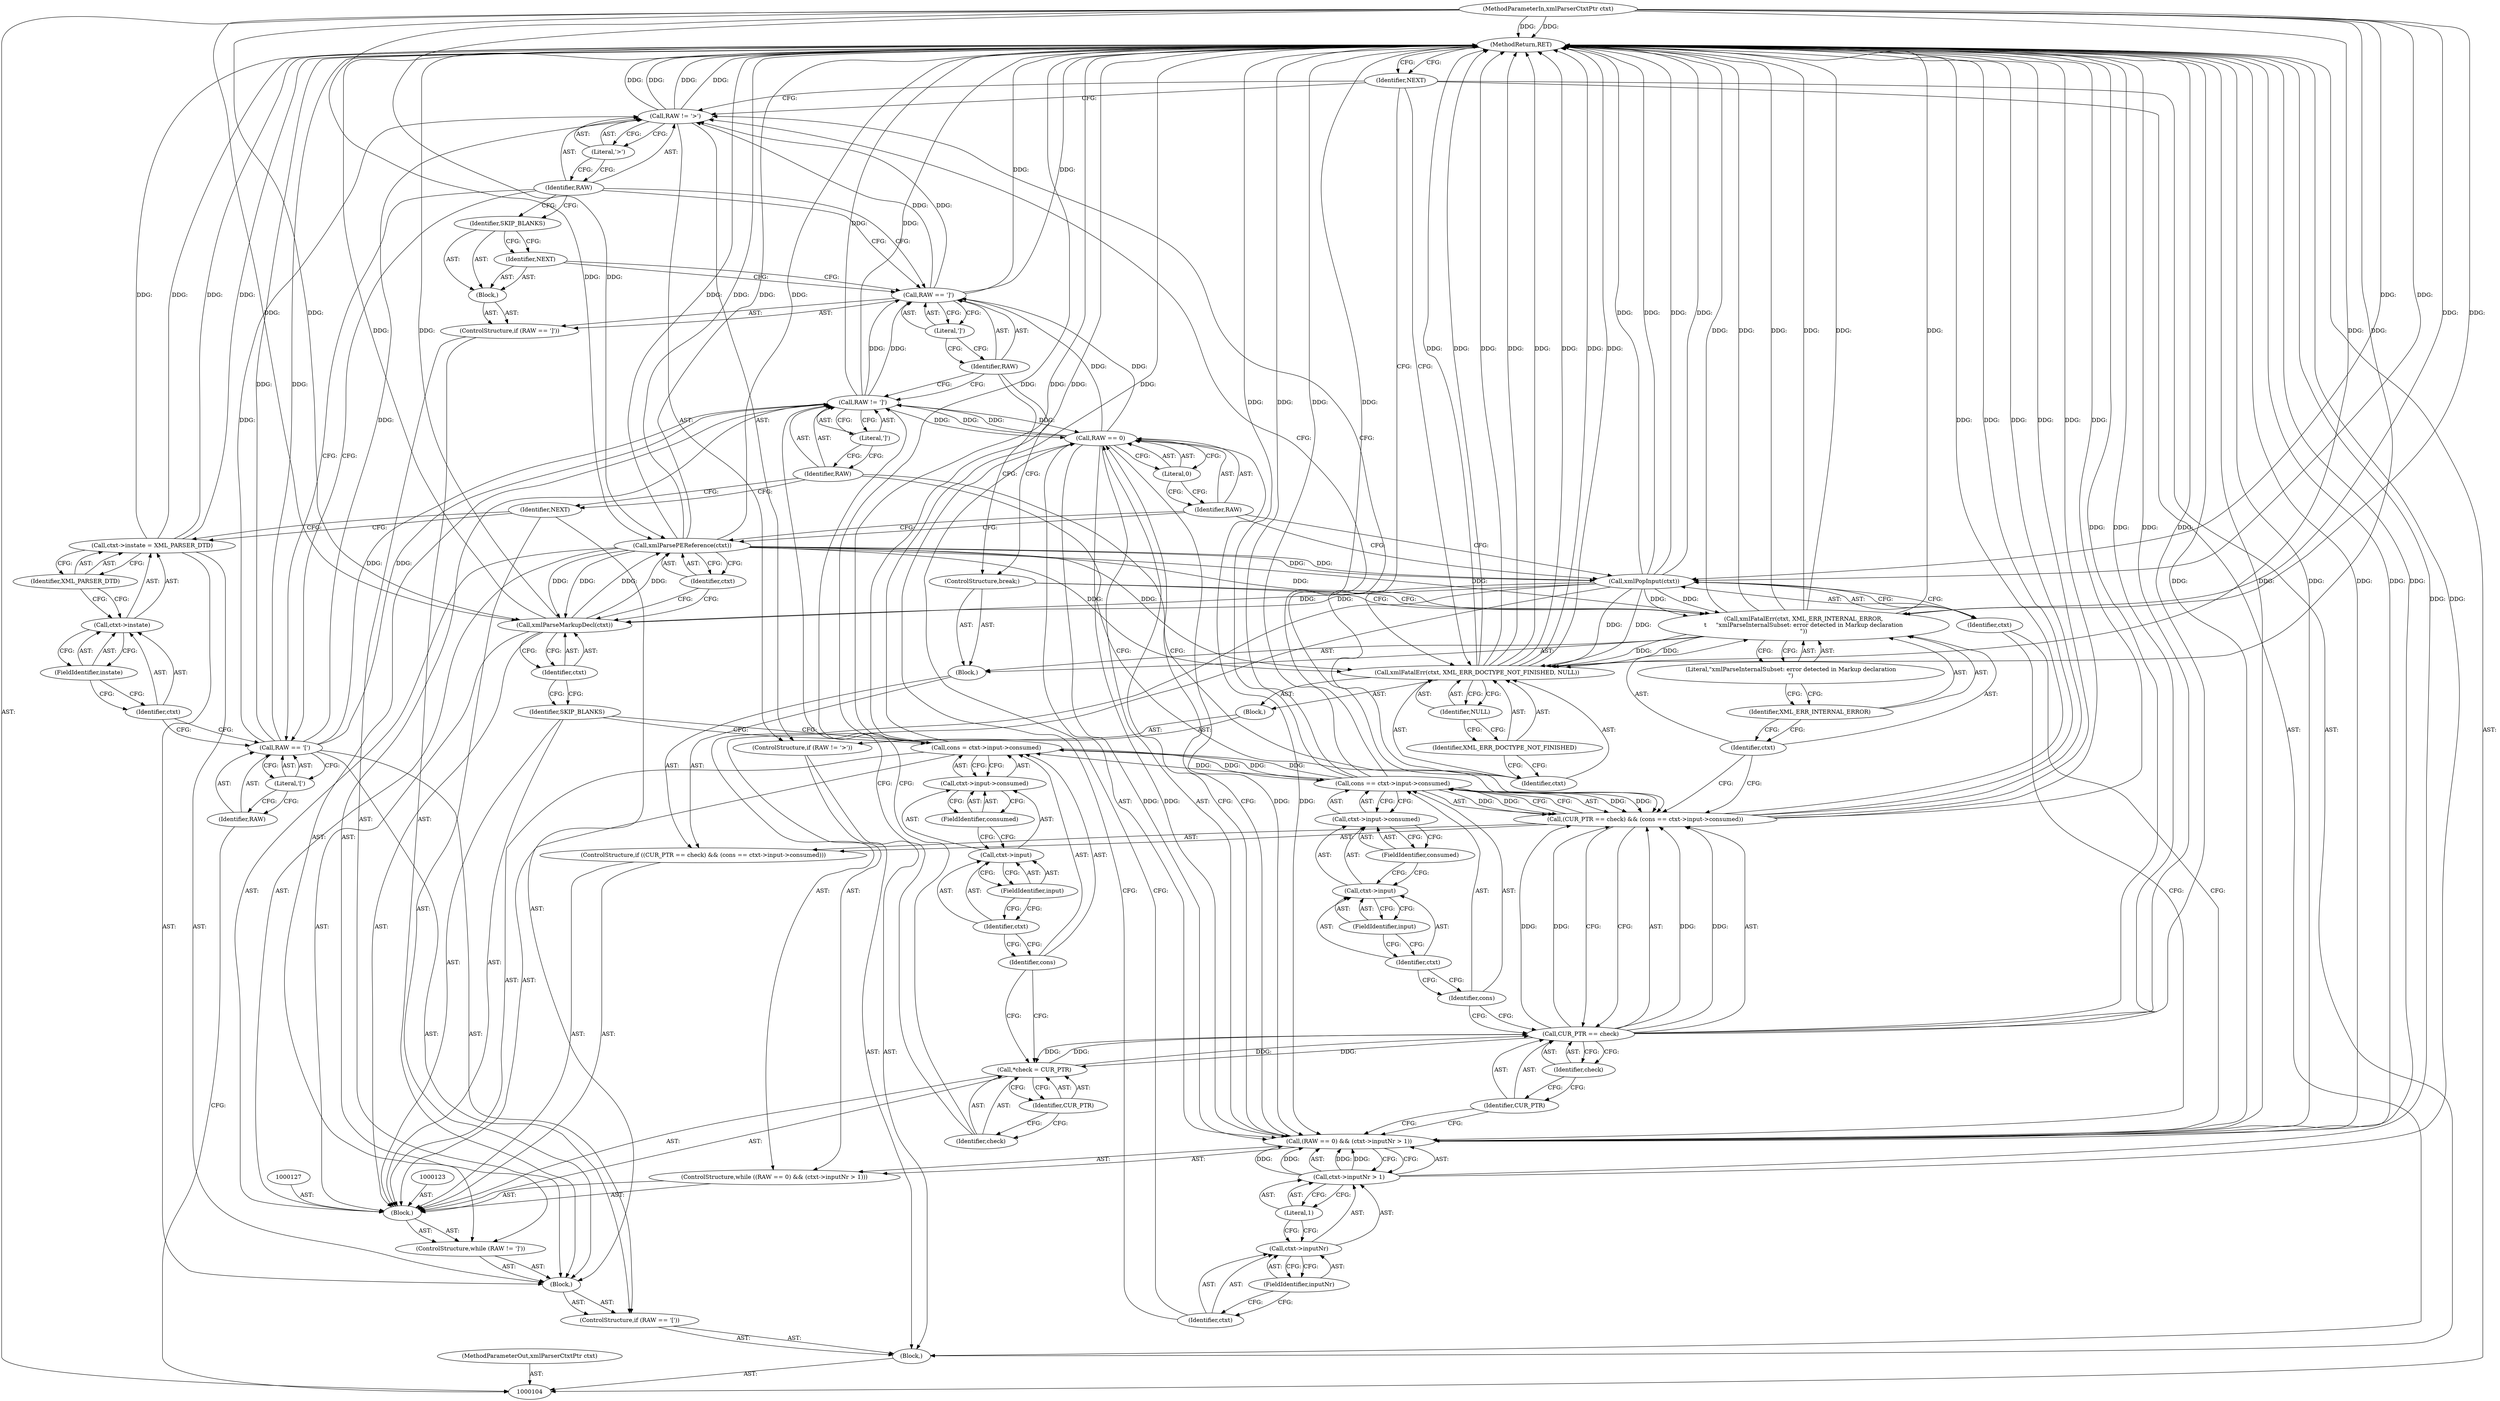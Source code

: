 digraph "1_Chrome_d0947db40187f4708c58e64cbd6013faf9eddeed_23" {
"1000187" [label="(MethodReturn,RET)"];
"1000105" [label="(MethodParameterIn,xmlParserCtxtPtr ctxt)"];
"1000245" [label="(MethodParameterOut,xmlParserCtxtPtr ctxt)"];
"1000106" [label="(Block,)"];
"1000118" [label="(ControlStructure,while (RAW != ']'))"];
"1000121" [label="(Literal,']')"];
"1000119" [label="(Call,RAW != ']')"];
"1000120" [label="(Identifier,RAW)"];
"1000124" [label="(Call,*check = CUR_PTR)"];
"1000125" [label="(Identifier,check)"];
"1000126" [label="(Identifier,CUR_PTR)"];
"1000128" [label="(Call,cons = ctxt->input->consumed)"];
"1000129" [label="(Identifier,cons)"];
"1000130" [label="(Call,ctxt->input->consumed)"];
"1000131" [label="(Call,ctxt->input)"];
"1000132" [label="(Identifier,ctxt)"];
"1000133" [label="(FieldIdentifier,input)"];
"1000134" [label="(FieldIdentifier,consumed)"];
"1000122" [label="(Block,)"];
"1000135" [label="(Identifier,SKIP_BLANKS)"];
"1000137" [label="(Identifier,ctxt)"];
"1000136" [label="(Call,xmlParseMarkupDecl(ctxt))"];
"1000139" [label="(Identifier,ctxt)"];
"1000138" [label="(Call,xmlParsePEReference(ctxt))"];
"1000141" [label="(Call,(RAW == 0) && (ctxt->inputNr > 1))"];
"1000142" [label="(Call,RAW == 0)"];
"1000143" [label="(Identifier,RAW)"];
"1000144" [label="(Literal,0)"];
"1000145" [label="(Call,ctxt->inputNr > 1)"];
"1000146" [label="(Call,ctxt->inputNr)"];
"1000147" [label="(Identifier,ctxt)"];
"1000148" [label="(FieldIdentifier,inputNr)"];
"1000149" [label="(Literal,1)"];
"1000140" [label="(ControlStructure,while ((RAW == 0) && (ctxt->inputNr > 1)))"];
"1000151" [label="(Identifier,ctxt)"];
"1000150" [label="(Call,xmlPopInput(ctxt))"];
"1000154" [label="(Call,CUR_PTR == check)"];
"1000155" [label="(Identifier,CUR_PTR)"];
"1000156" [label="(Identifier,check)"];
"1000157" [label="(Call,cons == ctxt->input->consumed)"];
"1000158" [label="(Identifier,cons)"];
"1000159" [label="(Call,ctxt->input->consumed)"];
"1000160" [label="(Call,ctxt->input)"];
"1000161" [label="(Identifier,ctxt)"];
"1000162" [label="(FieldIdentifier,input)"];
"1000152" [label="(ControlStructure,if ((CUR_PTR == check) && (cons == ctxt->input->consumed)))"];
"1000163" [label="(FieldIdentifier,consumed)"];
"1000164" [label="(Block,)"];
"1000153" [label="(Call,(CUR_PTR == check) && (cons == ctxt->input->consumed))"];
"1000166" [label="(Identifier,ctxt)"];
"1000165" [label="(Call,xmlFatalErr(ctxt, XML_ERR_INTERNAL_ERROR,\n\t     \"xmlParseInternalSubset: error detected in Markup declaration\n\"))"];
"1000167" [label="(Identifier,XML_ERR_INTERNAL_ERROR)"];
"1000168" [label="(Literal,\"xmlParseInternalSubset: error detected in Markup declaration\n\")"];
"1000169" [label="(ControlStructure,break;)"];
"1000170" [label="(ControlStructure,if (RAW == ']'))"];
"1000173" [label="(Literal,']')"];
"1000174" [label="(Block,)"];
"1000171" [label="(Call,RAW == ']')"];
"1000172" [label="(Identifier,RAW)"];
"1000175" [label="(Identifier,NEXT)"];
"1000176" [label="(Identifier,SKIP_BLANKS)"];
"1000180" [label="(Literal,'>')"];
"1000181" [label="(Block,)"];
"1000177" [label="(ControlStructure,if (RAW != '>'))"];
"1000178" [label="(Call,RAW != '>')"];
"1000179" [label="(Identifier,RAW)"];
"1000182" [label="(Call,xmlFatalErr(ctxt, XML_ERR_DOCTYPE_NOT_FINISHED, NULL))"];
"1000183" [label="(Identifier,ctxt)"];
"1000184" [label="(Identifier,XML_ERR_DOCTYPE_NOT_FINISHED)"];
"1000185" [label="(Identifier,NULL)"];
"1000186" [label="(Identifier,NEXT)"];
"1000110" [label="(Literal,'[')"];
"1000111" [label="(Block,)"];
"1000107" [label="(ControlStructure,if (RAW == '['))"];
"1000108" [label="(Call,RAW == '[')"];
"1000109" [label="(Identifier,RAW)"];
"1000115" [label="(FieldIdentifier,instate)"];
"1000116" [label="(Identifier,XML_PARSER_DTD)"];
"1000112" [label="(Call,ctxt->instate = XML_PARSER_DTD)"];
"1000113" [label="(Call,ctxt->instate)"];
"1000114" [label="(Identifier,ctxt)"];
"1000117" [label="(Identifier,NEXT)"];
"1000187" -> "1000104"  [label="AST: "];
"1000187" -> "1000186"  [label="CFG: "];
"1000128" -> "1000187"  [label="DDG: "];
"1000128" -> "1000187"  [label="DDG: "];
"1000141" -> "1000187"  [label="DDG: "];
"1000141" -> "1000187"  [label="DDG: "];
"1000141" -> "1000187"  [label="DDG: "];
"1000108" -> "1000187"  [label="DDG: "];
"1000182" -> "1000187"  [label="DDG: "];
"1000182" -> "1000187"  [label="DDG: "];
"1000182" -> "1000187"  [label="DDG: "];
"1000182" -> "1000187"  [label="DDG: "];
"1000150" -> "1000187"  [label="DDG: "];
"1000150" -> "1000187"  [label="DDG: "];
"1000153" -> "1000187"  [label="DDG: "];
"1000153" -> "1000187"  [label="DDG: "];
"1000153" -> "1000187"  [label="DDG: "];
"1000178" -> "1000187"  [label="DDG: "];
"1000178" -> "1000187"  [label="DDG: "];
"1000105" -> "1000187"  [label="DDG: "];
"1000112" -> "1000187"  [label="DDG: "];
"1000112" -> "1000187"  [label="DDG: "];
"1000119" -> "1000187"  [label="DDG: "];
"1000145" -> "1000187"  [label="DDG: "];
"1000157" -> "1000187"  [label="DDG: "];
"1000157" -> "1000187"  [label="DDG: "];
"1000138" -> "1000187"  [label="DDG: "];
"1000138" -> "1000187"  [label="DDG: "];
"1000165" -> "1000187"  [label="DDG: "];
"1000165" -> "1000187"  [label="DDG: "];
"1000165" -> "1000187"  [label="DDG: "];
"1000154" -> "1000187"  [label="DDG: "];
"1000154" -> "1000187"  [label="DDG: "];
"1000136" -> "1000187"  [label="DDG: "];
"1000171" -> "1000187"  [label="DDG: "];
"1000105" -> "1000104"  [label="AST: "];
"1000105" -> "1000187"  [label="DDG: "];
"1000105" -> "1000136"  [label="DDG: "];
"1000105" -> "1000138"  [label="DDG: "];
"1000105" -> "1000150"  [label="DDG: "];
"1000105" -> "1000165"  [label="DDG: "];
"1000105" -> "1000182"  [label="DDG: "];
"1000245" -> "1000104"  [label="AST: "];
"1000106" -> "1000104"  [label="AST: "];
"1000107" -> "1000106"  [label="AST: "];
"1000177" -> "1000106"  [label="AST: "];
"1000186" -> "1000106"  [label="AST: "];
"1000118" -> "1000111"  [label="AST: "];
"1000119" -> "1000118"  [label="AST: "];
"1000122" -> "1000118"  [label="AST: "];
"1000121" -> "1000119"  [label="AST: "];
"1000121" -> "1000120"  [label="CFG: "];
"1000119" -> "1000121"  [label="CFG: "];
"1000119" -> "1000118"  [label="AST: "];
"1000119" -> "1000121"  [label="CFG: "];
"1000120" -> "1000119"  [label="AST: "];
"1000121" -> "1000119"  [label="AST: "];
"1000125" -> "1000119"  [label="CFG: "];
"1000172" -> "1000119"  [label="CFG: "];
"1000119" -> "1000187"  [label="DDG: "];
"1000142" -> "1000119"  [label="DDG: "];
"1000108" -> "1000119"  [label="DDG: "];
"1000119" -> "1000142"  [label="DDG: "];
"1000119" -> "1000171"  [label="DDG: "];
"1000120" -> "1000119"  [label="AST: "];
"1000120" -> "1000153"  [label="CFG: "];
"1000120" -> "1000117"  [label="CFG: "];
"1000121" -> "1000120"  [label="CFG: "];
"1000124" -> "1000122"  [label="AST: "];
"1000124" -> "1000126"  [label="CFG: "];
"1000125" -> "1000124"  [label="AST: "];
"1000126" -> "1000124"  [label="AST: "];
"1000129" -> "1000124"  [label="CFG: "];
"1000154" -> "1000124"  [label="DDG: "];
"1000124" -> "1000154"  [label="DDG: "];
"1000125" -> "1000124"  [label="AST: "];
"1000125" -> "1000119"  [label="CFG: "];
"1000126" -> "1000125"  [label="CFG: "];
"1000126" -> "1000124"  [label="AST: "];
"1000126" -> "1000125"  [label="CFG: "];
"1000124" -> "1000126"  [label="CFG: "];
"1000128" -> "1000122"  [label="AST: "];
"1000128" -> "1000130"  [label="CFG: "];
"1000129" -> "1000128"  [label="AST: "];
"1000130" -> "1000128"  [label="AST: "];
"1000135" -> "1000128"  [label="CFG: "];
"1000128" -> "1000187"  [label="DDG: "];
"1000128" -> "1000187"  [label="DDG: "];
"1000157" -> "1000128"  [label="DDG: "];
"1000128" -> "1000157"  [label="DDG: "];
"1000129" -> "1000128"  [label="AST: "];
"1000129" -> "1000124"  [label="CFG: "];
"1000132" -> "1000129"  [label="CFG: "];
"1000130" -> "1000128"  [label="AST: "];
"1000130" -> "1000134"  [label="CFG: "];
"1000131" -> "1000130"  [label="AST: "];
"1000134" -> "1000130"  [label="AST: "];
"1000128" -> "1000130"  [label="CFG: "];
"1000131" -> "1000130"  [label="AST: "];
"1000131" -> "1000133"  [label="CFG: "];
"1000132" -> "1000131"  [label="AST: "];
"1000133" -> "1000131"  [label="AST: "];
"1000134" -> "1000131"  [label="CFG: "];
"1000132" -> "1000131"  [label="AST: "];
"1000132" -> "1000129"  [label="CFG: "];
"1000133" -> "1000132"  [label="CFG: "];
"1000133" -> "1000131"  [label="AST: "];
"1000133" -> "1000132"  [label="CFG: "];
"1000131" -> "1000133"  [label="CFG: "];
"1000134" -> "1000130"  [label="AST: "];
"1000134" -> "1000131"  [label="CFG: "];
"1000130" -> "1000134"  [label="CFG: "];
"1000122" -> "1000118"  [label="AST: "];
"1000123" -> "1000122"  [label="AST: "];
"1000124" -> "1000122"  [label="AST: "];
"1000127" -> "1000122"  [label="AST: "];
"1000128" -> "1000122"  [label="AST: "];
"1000135" -> "1000122"  [label="AST: "];
"1000136" -> "1000122"  [label="AST: "];
"1000138" -> "1000122"  [label="AST: "];
"1000140" -> "1000122"  [label="AST: "];
"1000152" -> "1000122"  [label="AST: "];
"1000135" -> "1000122"  [label="AST: "];
"1000135" -> "1000128"  [label="CFG: "];
"1000137" -> "1000135"  [label="CFG: "];
"1000137" -> "1000136"  [label="AST: "];
"1000137" -> "1000135"  [label="CFG: "];
"1000136" -> "1000137"  [label="CFG: "];
"1000136" -> "1000122"  [label="AST: "];
"1000136" -> "1000137"  [label="CFG: "];
"1000137" -> "1000136"  [label="AST: "];
"1000139" -> "1000136"  [label="CFG: "];
"1000136" -> "1000187"  [label="DDG: "];
"1000150" -> "1000136"  [label="DDG: "];
"1000138" -> "1000136"  [label="DDG: "];
"1000105" -> "1000136"  [label="DDG: "];
"1000136" -> "1000138"  [label="DDG: "];
"1000139" -> "1000138"  [label="AST: "];
"1000139" -> "1000136"  [label="CFG: "];
"1000138" -> "1000139"  [label="CFG: "];
"1000138" -> "1000122"  [label="AST: "];
"1000138" -> "1000139"  [label="CFG: "];
"1000139" -> "1000138"  [label="AST: "];
"1000143" -> "1000138"  [label="CFG: "];
"1000138" -> "1000187"  [label="DDG: "];
"1000138" -> "1000187"  [label="DDG: "];
"1000138" -> "1000136"  [label="DDG: "];
"1000136" -> "1000138"  [label="DDG: "];
"1000105" -> "1000138"  [label="DDG: "];
"1000138" -> "1000150"  [label="DDG: "];
"1000138" -> "1000165"  [label="DDG: "];
"1000138" -> "1000182"  [label="DDG: "];
"1000141" -> "1000140"  [label="AST: "];
"1000141" -> "1000142"  [label="CFG: "];
"1000141" -> "1000145"  [label="CFG: "];
"1000142" -> "1000141"  [label="AST: "];
"1000145" -> "1000141"  [label="AST: "];
"1000151" -> "1000141"  [label="CFG: "];
"1000155" -> "1000141"  [label="CFG: "];
"1000141" -> "1000187"  [label="DDG: "];
"1000141" -> "1000187"  [label="DDG: "];
"1000141" -> "1000187"  [label="DDG: "];
"1000142" -> "1000141"  [label="DDG: "];
"1000142" -> "1000141"  [label="DDG: "];
"1000145" -> "1000141"  [label="DDG: "];
"1000145" -> "1000141"  [label="DDG: "];
"1000142" -> "1000141"  [label="AST: "];
"1000142" -> "1000144"  [label="CFG: "];
"1000143" -> "1000142"  [label="AST: "];
"1000144" -> "1000142"  [label="AST: "];
"1000147" -> "1000142"  [label="CFG: "];
"1000141" -> "1000142"  [label="CFG: "];
"1000142" -> "1000119"  [label="DDG: "];
"1000142" -> "1000141"  [label="DDG: "];
"1000142" -> "1000141"  [label="DDG: "];
"1000119" -> "1000142"  [label="DDG: "];
"1000142" -> "1000171"  [label="DDG: "];
"1000143" -> "1000142"  [label="AST: "];
"1000143" -> "1000150"  [label="CFG: "];
"1000143" -> "1000138"  [label="CFG: "];
"1000144" -> "1000143"  [label="CFG: "];
"1000144" -> "1000142"  [label="AST: "];
"1000144" -> "1000143"  [label="CFG: "];
"1000142" -> "1000144"  [label="CFG: "];
"1000145" -> "1000141"  [label="AST: "];
"1000145" -> "1000149"  [label="CFG: "];
"1000146" -> "1000145"  [label="AST: "];
"1000149" -> "1000145"  [label="AST: "];
"1000141" -> "1000145"  [label="CFG: "];
"1000145" -> "1000187"  [label="DDG: "];
"1000145" -> "1000141"  [label="DDG: "];
"1000145" -> "1000141"  [label="DDG: "];
"1000146" -> "1000145"  [label="AST: "];
"1000146" -> "1000148"  [label="CFG: "];
"1000147" -> "1000146"  [label="AST: "];
"1000148" -> "1000146"  [label="AST: "];
"1000149" -> "1000146"  [label="CFG: "];
"1000147" -> "1000146"  [label="AST: "];
"1000147" -> "1000142"  [label="CFG: "];
"1000148" -> "1000147"  [label="CFG: "];
"1000148" -> "1000146"  [label="AST: "];
"1000148" -> "1000147"  [label="CFG: "];
"1000146" -> "1000148"  [label="CFG: "];
"1000149" -> "1000145"  [label="AST: "];
"1000149" -> "1000146"  [label="CFG: "];
"1000145" -> "1000149"  [label="CFG: "];
"1000140" -> "1000122"  [label="AST: "];
"1000141" -> "1000140"  [label="AST: "];
"1000150" -> "1000140"  [label="AST: "];
"1000151" -> "1000150"  [label="AST: "];
"1000151" -> "1000141"  [label="CFG: "];
"1000150" -> "1000151"  [label="CFG: "];
"1000150" -> "1000140"  [label="AST: "];
"1000150" -> "1000151"  [label="CFG: "];
"1000151" -> "1000150"  [label="AST: "];
"1000143" -> "1000150"  [label="CFG: "];
"1000150" -> "1000187"  [label="DDG: "];
"1000150" -> "1000187"  [label="DDG: "];
"1000150" -> "1000136"  [label="DDG: "];
"1000138" -> "1000150"  [label="DDG: "];
"1000105" -> "1000150"  [label="DDG: "];
"1000150" -> "1000165"  [label="DDG: "];
"1000150" -> "1000182"  [label="DDG: "];
"1000154" -> "1000153"  [label="AST: "];
"1000154" -> "1000156"  [label="CFG: "];
"1000155" -> "1000154"  [label="AST: "];
"1000156" -> "1000154"  [label="AST: "];
"1000158" -> "1000154"  [label="CFG: "];
"1000153" -> "1000154"  [label="CFG: "];
"1000154" -> "1000187"  [label="DDG: "];
"1000154" -> "1000187"  [label="DDG: "];
"1000154" -> "1000124"  [label="DDG: "];
"1000154" -> "1000153"  [label="DDG: "];
"1000154" -> "1000153"  [label="DDG: "];
"1000124" -> "1000154"  [label="DDG: "];
"1000155" -> "1000154"  [label="AST: "];
"1000155" -> "1000141"  [label="CFG: "];
"1000156" -> "1000155"  [label="CFG: "];
"1000156" -> "1000154"  [label="AST: "];
"1000156" -> "1000155"  [label="CFG: "];
"1000154" -> "1000156"  [label="CFG: "];
"1000157" -> "1000153"  [label="AST: "];
"1000157" -> "1000159"  [label="CFG: "];
"1000158" -> "1000157"  [label="AST: "];
"1000159" -> "1000157"  [label="AST: "];
"1000153" -> "1000157"  [label="CFG: "];
"1000157" -> "1000187"  [label="DDG: "];
"1000157" -> "1000187"  [label="DDG: "];
"1000157" -> "1000128"  [label="DDG: "];
"1000157" -> "1000153"  [label="DDG: "];
"1000157" -> "1000153"  [label="DDG: "];
"1000128" -> "1000157"  [label="DDG: "];
"1000158" -> "1000157"  [label="AST: "];
"1000158" -> "1000154"  [label="CFG: "];
"1000161" -> "1000158"  [label="CFG: "];
"1000159" -> "1000157"  [label="AST: "];
"1000159" -> "1000163"  [label="CFG: "];
"1000160" -> "1000159"  [label="AST: "];
"1000163" -> "1000159"  [label="AST: "];
"1000157" -> "1000159"  [label="CFG: "];
"1000160" -> "1000159"  [label="AST: "];
"1000160" -> "1000162"  [label="CFG: "];
"1000161" -> "1000160"  [label="AST: "];
"1000162" -> "1000160"  [label="AST: "];
"1000163" -> "1000160"  [label="CFG: "];
"1000161" -> "1000160"  [label="AST: "];
"1000161" -> "1000158"  [label="CFG: "];
"1000162" -> "1000161"  [label="CFG: "];
"1000162" -> "1000160"  [label="AST: "];
"1000162" -> "1000161"  [label="CFG: "];
"1000160" -> "1000162"  [label="CFG: "];
"1000152" -> "1000122"  [label="AST: "];
"1000153" -> "1000152"  [label="AST: "];
"1000164" -> "1000152"  [label="AST: "];
"1000163" -> "1000159"  [label="AST: "];
"1000163" -> "1000160"  [label="CFG: "];
"1000159" -> "1000163"  [label="CFG: "];
"1000164" -> "1000152"  [label="AST: "];
"1000165" -> "1000164"  [label="AST: "];
"1000169" -> "1000164"  [label="AST: "];
"1000153" -> "1000152"  [label="AST: "];
"1000153" -> "1000154"  [label="CFG: "];
"1000153" -> "1000157"  [label="CFG: "];
"1000154" -> "1000153"  [label="AST: "];
"1000157" -> "1000153"  [label="AST: "];
"1000120" -> "1000153"  [label="CFG: "];
"1000166" -> "1000153"  [label="CFG: "];
"1000153" -> "1000187"  [label="DDG: "];
"1000153" -> "1000187"  [label="DDG: "];
"1000153" -> "1000187"  [label="DDG: "];
"1000154" -> "1000153"  [label="DDG: "];
"1000154" -> "1000153"  [label="DDG: "];
"1000157" -> "1000153"  [label="DDG: "];
"1000157" -> "1000153"  [label="DDG: "];
"1000166" -> "1000165"  [label="AST: "];
"1000166" -> "1000153"  [label="CFG: "];
"1000167" -> "1000166"  [label="CFG: "];
"1000165" -> "1000164"  [label="AST: "];
"1000165" -> "1000168"  [label="CFG: "];
"1000166" -> "1000165"  [label="AST: "];
"1000167" -> "1000165"  [label="AST: "];
"1000168" -> "1000165"  [label="AST: "];
"1000169" -> "1000165"  [label="CFG: "];
"1000165" -> "1000187"  [label="DDG: "];
"1000165" -> "1000187"  [label="DDG: "];
"1000165" -> "1000187"  [label="DDG: "];
"1000150" -> "1000165"  [label="DDG: "];
"1000138" -> "1000165"  [label="DDG: "];
"1000105" -> "1000165"  [label="DDG: "];
"1000165" -> "1000182"  [label="DDG: "];
"1000167" -> "1000165"  [label="AST: "];
"1000167" -> "1000166"  [label="CFG: "];
"1000168" -> "1000167"  [label="CFG: "];
"1000168" -> "1000165"  [label="AST: "];
"1000168" -> "1000167"  [label="CFG: "];
"1000165" -> "1000168"  [label="CFG: "];
"1000169" -> "1000164"  [label="AST: "];
"1000169" -> "1000165"  [label="CFG: "];
"1000172" -> "1000169"  [label="CFG: "];
"1000170" -> "1000111"  [label="AST: "];
"1000171" -> "1000170"  [label="AST: "];
"1000174" -> "1000170"  [label="AST: "];
"1000173" -> "1000171"  [label="AST: "];
"1000173" -> "1000172"  [label="CFG: "];
"1000171" -> "1000173"  [label="CFG: "];
"1000174" -> "1000170"  [label="AST: "];
"1000175" -> "1000174"  [label="AST: "];
"1000176" -> "1000174"  [label="AST: "];
"1000171" -> "1000170"  [label="AST: "];
"1000171" -> "1000173"  [label="CFG: "];
"1000172" -> "1000171"  [label="AST: "];
"1000173" -> "1000171"  [label="AST: "];
"1000175" -> "1000171"  [label="CFG: "];
"1000179" -> "1000171"  [label="CFG: "];
"1000171" -> "1000187"  [label="DDG: "];
"1000119" -> "1000171"  [label="DDG: "];
"1000142" -> "1000171"  [label="DDG: "];
"1000171" -> "1000178"  [label="DDG: "];
"1000172" -> "1000171"  [label="AST: "];
"1000172" -> "1000119"  [label="CFG: "];
"1000172" -> "1000169"  [label="CFG: "];
"1000173" -> "1000172"  [label="CFG: "];
"1000175" -> "1000174"  [label="AST: "];
"1000175" -> "1000171"  [label="CFG: "];
"1000176" -> "1000175"  [label="CFG: "];
"1000176" -> "1000174"  [label="AST: "];
"1000176" -> "1000175"  [label="CFG: "];
"1000179" -> "1000176"  [label="CFG: "];
"1000180" -> "1000178"  [label="AST: "];
"1000180" -> "1000179"  [label="CFG: "];
"1000178" -> "1000180"  [label="CFG: "];
"1000181" -> "1000177"  [label="AST: "];
"1000182" -> "1000181"  [label="AST: "];
"1000177" -> "1000106"  [label="AST: "];
"1000178" -> "1000177"  [label="AST: "];
"1000181" -> "1000177"  [label="AST: "];
"1000178" -> "1000177"  [label="AST: "];
"1000178" -> "1000180"  [label="CFG: "];
"1000179" -> "1000178"  [label="AST: "];
"1000180" -> "1000178"  [label="AST: "];
"1000183" -> "1000178"  [label="CFG: "];
"1000186" -> "1000178"  [label="CFG: "];
"1000178" -> "1000187"  [label="DDG: "];
"1000178" -> "1000187"  [label="DDG: "];
"1000171" -> "1000178"  [label="DDG: "];
"1000108" -> "1000178"  [label="DDG: "];
"1000179" -> "1000178"  [label="AST: "];
"1000179" -> "1000176"  [label="CFG: "];
"1000179" -> "1000171"  [label="CFG: "];
"1000179" -> "1000108"  [label="CFG: "];
"1000180" -> "1000179"  [label="CFG: "];
"1000182" -> "1000181"  [label="AST: "];
"1000182" -> "1000185"  [label="CFG: "];
"1000183" -> "1000182"  [label="AST: "];
"1000184" -> "1000182"  [label="AST: "];
"1000185" -> "1000182"  [label="AST: "];
"1000186" -> "1000182"  [label="CFG: "];
"1000182" -> "1000187"  [label="DDG: "];
"1000182" -> "1000187"  [label="DDG: "];
"1000182" -> "1000187"  [label="DDG: "];
"1000182" -> "1000187"  [label="DDG: "];
"1000150" -> "1000182"  [label="DDG: "];
"1000138" -> "1000182"  [label="DDG: "];
"1000165" -> "1000182"  [label="DDG: "];
"1000105" -> "1000182"  [label="DDG: "];
"1000183" -> "1000182"  [label="AST: "];
"1000183" -> "1000178"  [label="CFG: "];
"1000184" -> "1000183"  [label="CFG: "];
"1000184" -> "1000182"  [label="AST: "];
"1000184" -> "1000183"  [label="CFG: "];
"1000185" -> "1000184"  [label="CFG: "];
"1000185" -> "1000182"  [label="AST: "];
"1000185" -> "1000184"  [label="CFG: "];
"1000182" -> "1000185"  [label="CFG: "];
"1000186" -> "1000106"  [label="AST: "];
"1000186" -> "1000182"  [label="CFG: "];
"1000186" -> "1000178"  [label="CFG: "];
"1000187" -> "1000186"  [label="CFG: "];
"1000110" -> "1000108"  [label="AST: "];
"1000110" -> "1000109"  [label="CFG: "];
"1000108" -> "1000110"  [label="CFG: "];
"1000111" -> "1000107"  [label="AST: "];
"1000112" -> "1000111"  [label="AST: "];
"1000117" -> "1000111"  [label="AST: "];
"1000118" -> "1000111"  [label="AST: "];
"1000170" -> "1000111"  [label="AST: "];
"1000107" -> "1000106"  [label="AST: "];
"1000108" -> "1000107"  [label="AST: "];
"1000111" -> "1000107"  [label="AST: "];
"1000108" -> "1000107"  [label="AST: "];
"1000108" -> "1000110"  [label="CFG: "];
"1000109" -> "1000108"  [label="AST: "];
"1000110" -> "1000108"  [label="AST: "];
"1000114" -> "1000108"  [label="CFG: "];
"1000179" -> "1000108"  [label="CFG: "];
"1000108" -> "1000187"  [label="DDG: "];
"1000108" -> "1000119"  [label="DDG: "];
"1000108" -> "1000178"  [label="DDG: "];
"1000109" -> "1000108"  [label="AST: "];
"1000109" -> "1000104"  [label="CFG: "];
"1000110" -> "1000109"  [label="CFG: "];
"1000115" -> "1000113"  [label="AST: "];
"1000115" -> "1000114"  [label="CFG: "];
"1000113" -> "1000115"  [label="CFG: "];
"1000116" -> "1000112"  [label="AST: "];
"1000116" -> "1000113"  [label="CFG: "];
"1000112" -> "1000116"  [label="CFG: "];
"1000112" -> "1000111"  [label="AST: "];
"1000112" -> "1000116"  [label="CFG: "];
"1000113" -> "1000112"  [label="AST: "];
"1000116" -> "1000112"  [label="AST: "];
"1000117" -> "1000112"  [label="CFG: "];
"1000112" -> "1000187"  [label="DDG: "];
"1000112" -> "1000187"  [label="DDG: "];
"1000113" -> "1000112"  [label="AST: "];
"1000113" -> "1000115"  [label="CFG: "];
"1000114" -> "1000113"  [label="AST: "];
"1000115" -> "1000113"  [label="AST: "];
"1000116" -> "1000113"  [label="CFG: "];
"1000114" -> "1000113"  [label="AST: "];
"1000114" -> "1000108"  [label="CFG: "];
"1000115" -> "1000114"  [label="CFG: "];
"1000117" -> "1000111"  [label="AST: "];
"1000117" -> "1000112"  [label="CFG: "];
"1000120" -> "1000117"  [label="CFG: "];
}
